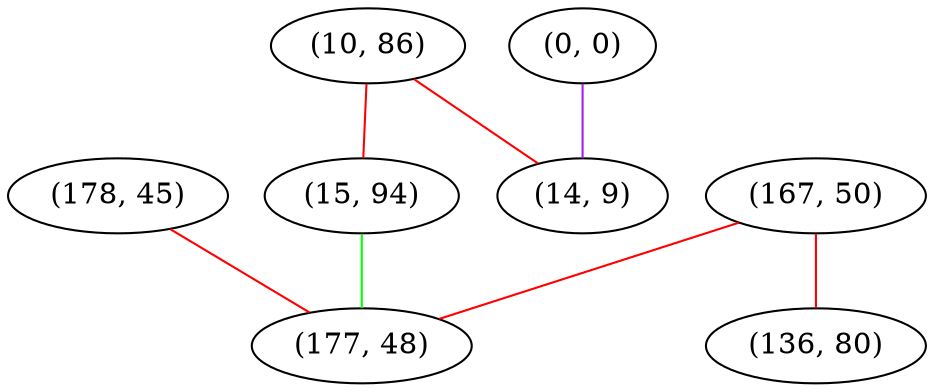 graph "" {
"(178, 45)";
"(10, 86)";
"(15, 94)";
"(167, 50)";
"(0, 0)";
"(177, 48)";
"(136, 80)";
"(14, 9)";
"(178, 45)" -- "(177, 48)"  [color=red, key=0, weight=1];
"(10, 86)" -- "(14, 9)"  [color=red, key=0, weight=1];
"(10, 86)" -- "(15, 94)"  [color=red, key=0, weight=1];
"(15, 94)" -- "(177, 48)"  [color=green, key=0, weight=2];
"(167, 50)" -- "(177, 48)"  [color=red, key=0, weight=1];
"(167, 50)" -- "(136, 80)"  [color=red, key=0, weight=1];
"(0, 0)" -- "(14, 9)"  [color=purple, key=0, weight=4];
}
